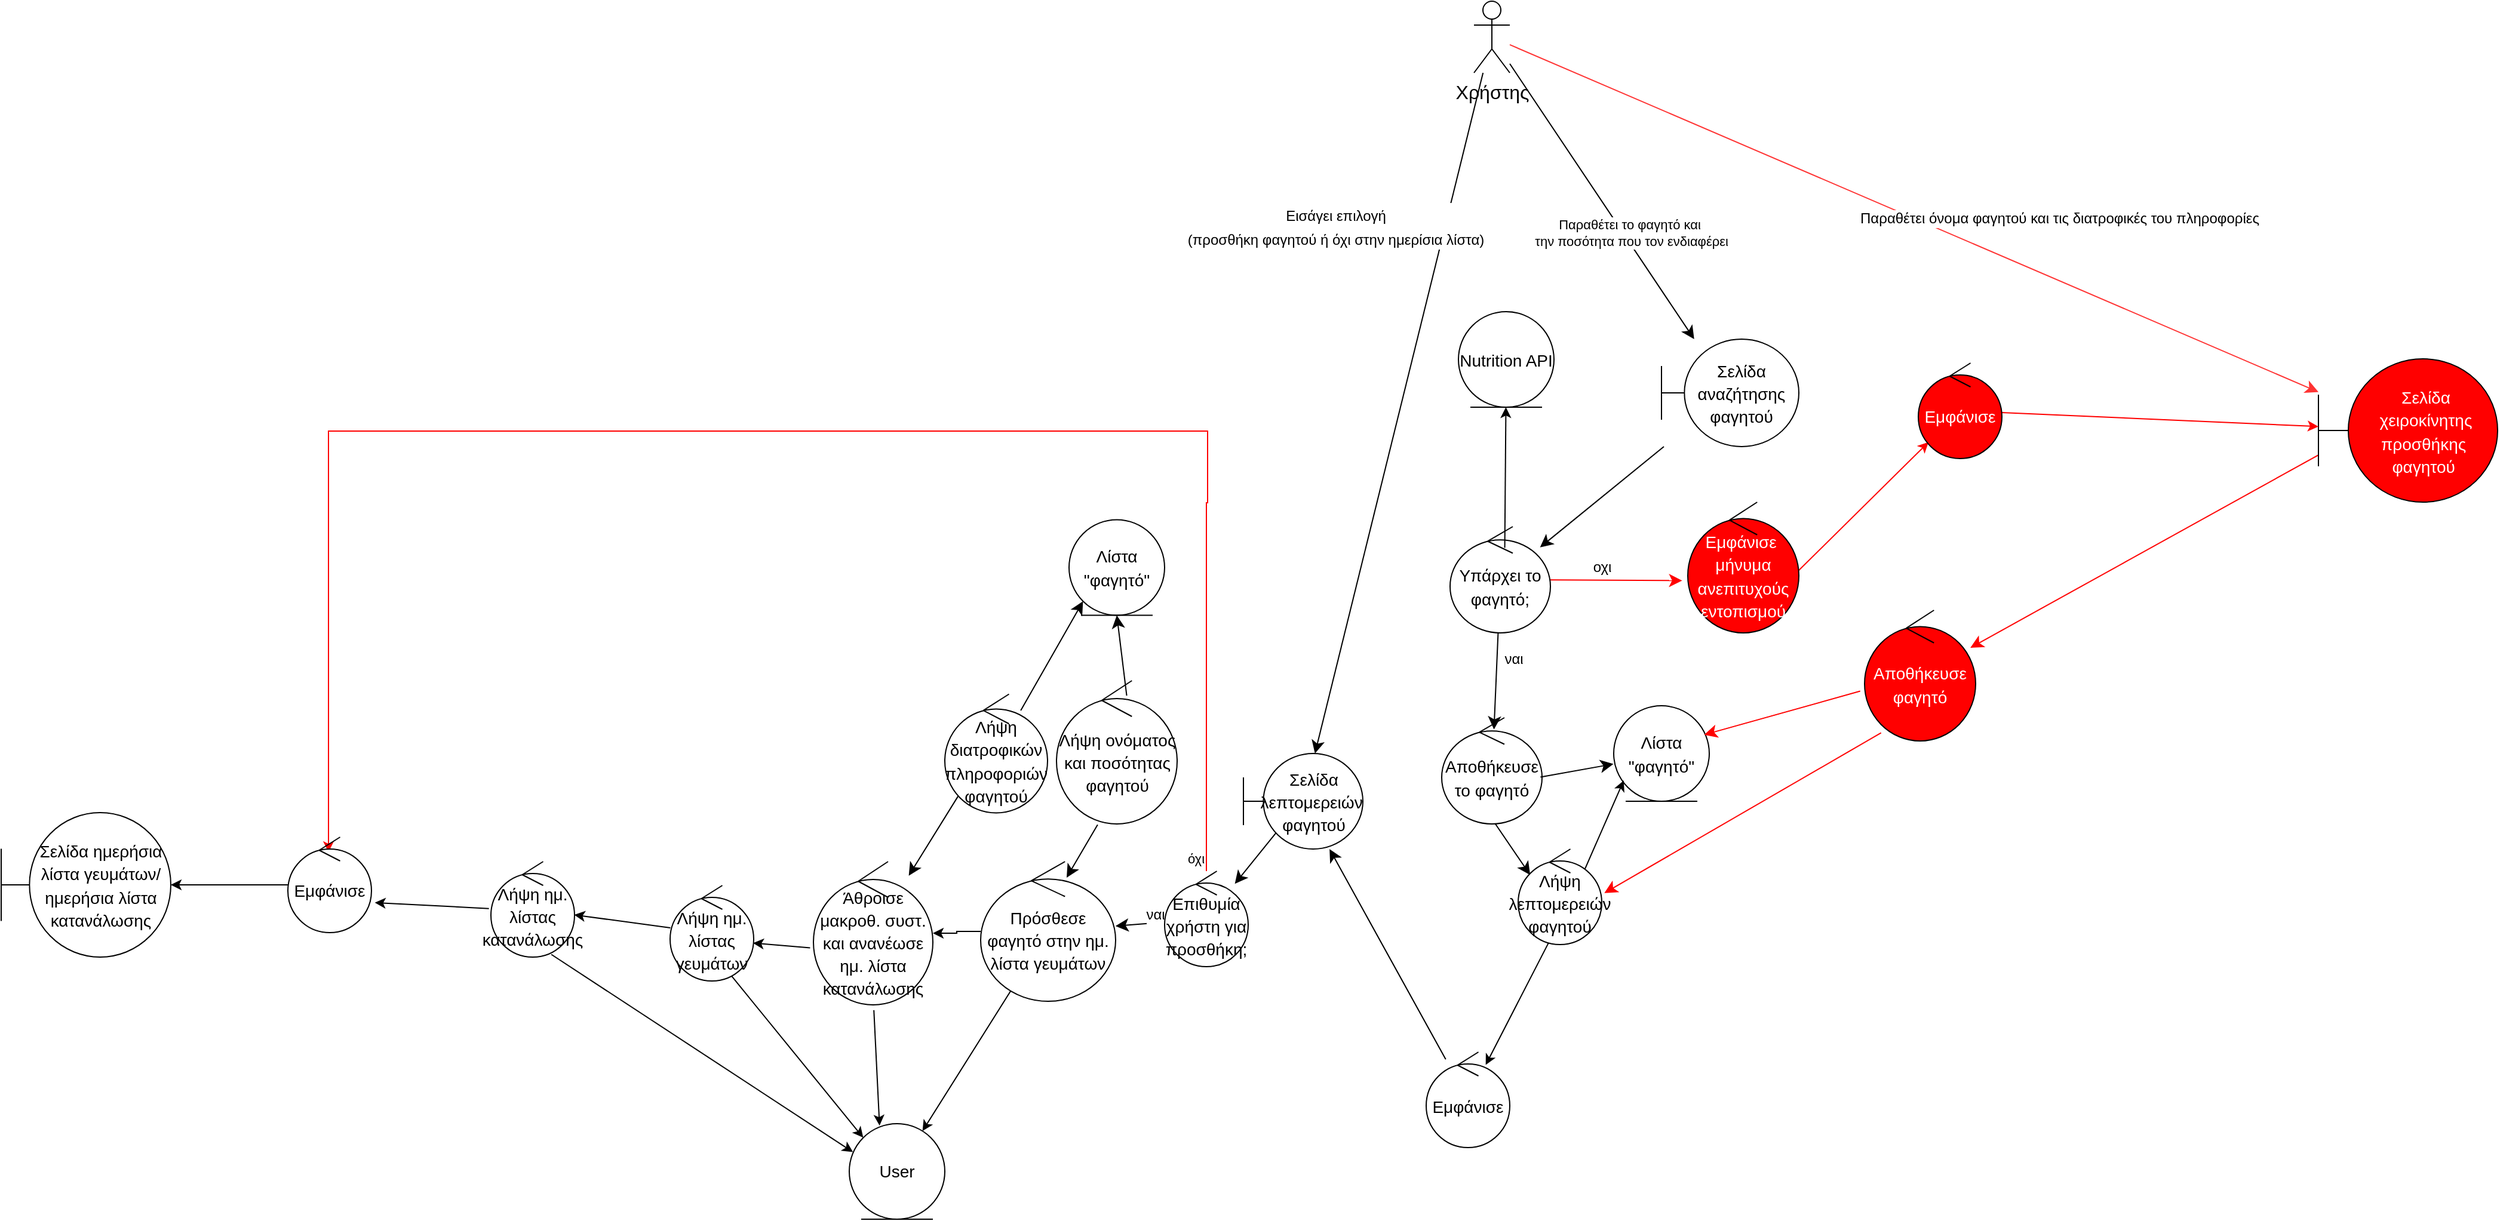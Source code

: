 <mxfile version="21.3.4" type="device">
  <diagram name="Σελίδα-1" id="WVEBd1sjFHavCeA0LY7U">
    <mxGraphModel dx="2290" dy="1230" grid="1" gridSize="10" guides="1" tooltips="1" connect="1" arrows="1" fold="1" page="1" pageScale="1" pageWidth="1169" pageHeight="1654" math="0" shadow="0">
      <root>
        <mxCell id="0" />
        <mxCell id="1" parent="0" />
        <mxCell id="YgxCESBMvR3g6pSDMQeH-12" value="" style="edgeStyle=none;curved=1;rounded=0;orthogonalLoop=1;jettySize=auto;html=1;fontSize=13;startSize=8;endSize=8;fontColor=#000000;strokeColor=#FF3333;" parent="1" source="YgxCESBMvR3g6pSDMQeH-18" target="YgxCESBMvR3g6pSDMQeH-36" edge="1">
          <mxGeometry x="0.527" y="64" relative="1" as="geometry">
            <mxPoint x="2277" y="1659" as="targetPoint" />
            <mxPoint as="offset" />
          </mxGeometry>
        </mxCell>
        <mxCell id="YgxCESBMvR3g6pSDMQeH-13" value="&lt;font style=&quot;font-size: 12px;&quot;&gt;Παραθέτει όνομα φαγητού και τις διατροφικές του πληροφορίες&lt;/font&gt;" style="edgeLabel;html=1;align=center;verticalAlign=middle;resizable=0;points=[];rotation=0;fontColor=#000000;" parent="YgxCESBMvR3g6pSDMQeH-12" vertex="1" connectable="0">
          <mxGeometry x="0.336" y="-2" relative="1" as="geometry">
            <mxPoint x="8" y="-51" as="offset" />
          </mxGeometry>
        </mxCell>
        <mxCell id="YgxCESBMvR3g6pSDMQeH-14" value="" style="edgeStyle=none;curved=1;rounded=0;orthogonalLoop=1;jettySize=auto;html=1;fontSize=12;startSize=8;endSize=8;strokeColor=#000000;fontColor=#000000;" parent="1" source="YgxCESBMvR3g6pSDMQeH-18" target="YgxCESBMvR3g6pSDMQeH-20" edge="1">
          <mxGeometry relative="1" as="geometry" />
        </mxCell>
        <mxCell id="YgxCESBMvR3g6pSDMQeH-15" value="&lt;font&gt;Παραθέτει το φαγητό και&lt;br&gt;&amp;nbsp;την ποσότητα που τον ενδιαφέρει&lt;/font&gt;" style="edgeLabel;html=1;align=center;verticalAlign=middle;resizable=0;points=[];rotation=0;fontColor=#000000;" parent="YgxCESBMvR3g6pSDMQeH-14" vertex="1" connectable="0">
          <mxGeometry x="0.381" relative="1" as="geometry">
            <mxPoint x="-7" y="-18" as="offset" />
          </mxGeometry>
        </mxCell>
        <mxCell id="YgxCESBMvR3g6pSDMQeH-16" value="" style="edgeStyle=none;curved=1;rounded=0;orthogonalLoop=1;jettySize=auto;html=1;fontSize=12;startSize=8;endSize=8;strokeColor=#000000;fontColor=#000000;" parent="1" source="YgxCESBMvR3g6pSDMQeH-18" target="YgxCESBMvR3g6pSDMQeH-27" edge="1">
          <mxGeometry relative="1" as="geometry" />
        </mxCell>
        <mxCell id="YgxCESBMvR3g6pSDMQeH-17" value="&lt;font style=&quot;font-size: 12px;&quot;&gt;Εισάγει επιλογή&lt;br&gt;(προσθήκη φαγητού ή όχι στην ημερίσια λίστα)&lt;br&gt;&lt;/font&gt;" style="edgeLabel;html=1;align=center;verticalAlign=middle;resizable=0;points=[];fontSize=16;rotation=0;fontColor=#000000;" parent="YgxCESBMvR3g6pSDMQeH-16" vertex="1" connectable="0">
          <mxGeometry x="-0.253" y="2" relative="1" as="geometry">
            <mxPoint x="-73" y="-86" as="offset" />
          </mxGeometry>
        </mxCell>
        <mxCell id="YgxCESBMvR3g6pSDMQeH-18" value="Χρήστης" style="shape=umlActor;verticalLabelPosition=bottom;verticalAlign=top;html=1;fontSize=16;fontColor=#000000;" parent="1" vertex="1">
          <mxGeometry x="1943" y="1240" width="30" height="60" as="geometry" />
        </mxCell>
        <mxCell id="YgxCESBMvR3g6pSDMQeH-19" value="" style="edgeStyle=none;curved=1;rounded=0;orthogonalLoop=1;jettySize=auto;html=1;fontSize=12;startSize=8;endSize=8;strokeColor=#000000;fontColor=#000000;" parent="1" target="YgxCESBMvR3g6pSDMQeH-23" edge="1">
          <mxGeometry relative="1" as="geometry">
            <mxPoint x="2102" y="1613" as="sourcePoint" />
          </mxGeometry>
        </mxCell>
        <mxCell id="YgxCESBMvR3g6pSDMQeH-20" value="&lt;font style=&quot;font-size: 14px;&quot;&gt;Σελίδα αναζήτησης φαγητού&lt;/font&gt;" style="shape=umlBoundary;whiteSpace=wrap;html=1;fontSize=16;strokeColor=#000000;fontColor=#000000;" parent="1" vertex="1">
          <mxGeometry x="2100" y="1523" width="115" height="90" as="geometry" />
        </mxCell>
        <mxCell id="YgxCESBMvR3g6pSDMQeH-21" value="&lt;font&gt;ναι&lt;/font&gt;" style="edgeStyle=none;curved=1;rounded=0;orthogonalLoop=1;jettySize=auto;html=1;fontSize=12;startSize=8;endSize=8;strokeColor=#000000;fontColor=#000000;entryX=0.521;entryY=0.111;entryDx=0;entryDy=0;entryPerimeter=0;" parent="1" source="YgxCESBMvR3g6pSDMQeH-23" target="YgxCESBMvR3g6pSDMQeH-52" edge="1">
          <mxGeometry x="-0.475" y="14" relative="1" as="geometry">
            <mxPoint as="offset" />
            <mxPoint x="1965" y="1840" as="targetPoint" />
          </mxGeometry>
        </mxCell>
        <mxCell id="YgxCESBMvR3g6pSDMQeH-22" value="&lt;font style=&quot;font-size: 12px;&quot;&gt;οχι&lt;/font&gt;" style="edgeStyle=none;curved=1;rounded=0;orthogonalLoop=1;jettySize=auto;html=1;fontSize=12;startSize=8;endSize=8;entryX=-0.05;entryY=0.6;entryDx=0;entryDy=0;entryPerimeter=0;fontColor=#000000;strokeColor=#FF0000;" parent="1" source="YgxCESBMvR3g6pSDMQeH-23" target="YgxCESBMvR3g6pSDMQeH-49" edge="1">
          <mxGeometry x="-0.227" y="11" relative="1" as="geometry">
            <mxPoint x="2203.49" y="1788.546" as="targetPoint" />
            <mxPoint as="offset" />
          </mxGeometry>
        </mxCell>
        <mxCell id="YgxCESBMvR3g6pSDMQeH-23" value="&lt;font style=&quot;font-size: 14px;&quot;&gt;Υπάρχει το φαγητό;&lt;/font&gt;" style="ellipse;shape=umlControl;whiteSpace=wrap;html=1;fontSize=16;strokeColor=#000000;fontColor=#000000;" parent="1" vertex="1">
          <mxGeometry x="1923" y="1680" width="84" height="89" as="geometry" />
        </mxCell>
        <mxCell id="YgxCESBMvR3g6pSDMQeH-24" value="" style="edgeStyle=none;curved=1;rounded=0;orthogonalLoop=1;jettySize=auto;html=1;fontSize=12;startSize=8;endSize=8;strokeColor=#000000;fontColor=#000000;" parent="1" source="YgxCESBMvR3g6pSDMQeH-25" target="YgxCESBMvR3g6pSDMQeH-27" edge="1">
          <mxGeometry relative="1" as="geometry" />
        </mxCell>
        <mxCell id="ItIrkoNh1iD_gIET9ybV-5" value="" style="rounded=0;orthogonalLoop=1;jettySize=auto;html=1;exitX=0.368;exitY=0.974;exitDx=0;exitDy=0;exitPerimeter=0;entryX=0.712;entryY=0.135;entryDx=0;entryDy=0;entryPerimeter=0;" parent="1" source="eO7SmV3dnEBd-jgBr2SZ-2" target="YgxCESBMvR3g6pSDMQeH-25" edge="1">
          <mxGeometry relative="1" as="geometry">
            <mxPoint x="2000" y="2030" as="targetPoint" />
          </mxGeometry>
        </mxCell>
        <mxCell id="YgxCESBMvR3g6pSDMQeH-25" value="&lt;font style=&quot;font-size: 14px;&quot;&gt;Εμφάνισε&lt;/font&gt;" style="ellipse;shape=umlControl;whiteSpace=wrap;html=1;fontSize=16;strokeColor=#000000;fontColor=#000000;" parent="1" vertex="1">
          <mxGeometry x="1903" y="2120" width="70" height="80" as="geometry" />
        </mxCell>
        <mxCell id="YgxCESBMvR3g6pSDMQeH-26" value="" style="edgeStyle=none;curved=1;rounded=0;orthogonalLoop=1;jettySize=auto;html=1;fontSize=12;startSize=8;endSize=8;strokeColor=#000000;fontColor=#000000;exitX=0.271;exitY=0.833;exitDx=0;exitDy=0;exitPerimeter=0;" parent="1" source="YgxCESBMvR3g6pSDMQeH-27" target="YgxCESBMvR3g6pSDMQeH-30" edge="1">
          <mxGeometry relative="1" as="geometry" />
        </mxCell>
        <mxCell id="YgxCESBMvR3g6pSDMQeH-27" value="&lt;font style=&quot;font-size: 14px;&quot;&gt;Σελίδα λεπτομερειών&amp;nbsp; φαγητού&lt;/font&gt;" style="shape=umlBoundary;whiteSpace=wrap;html=1;fontSize=16;strokeColor=#000000;fontColor=#000000;" parent="1" vertex="1">
          <mxGeometry x="1750" y="1870" width="100" height="80" as="geometry" />
        </mxCell>
        <mxCell id="YgxCESBMvR3g6pSDMQeH-28" value="&lt;font&gt;ναι&lt;/font&gt;" style="edgeStyle=none;curved=1;rounded=0;orthogonalLoop=1;jettySize=auto;html=1;fontSize=12;startSize=8;endSize=8;strokeColor=#000000;fontColor=#000000;" parent="1" source="YgxCESBMvR3g6pSDMQeH-30" target="YgxCESBMvR3g6pSDMQeH-33" edge="1">
          <mxGeometry x="-0.606" y="-7" relative="1" as="geometry">
            <mxPoint as="offset" />
          </mxGeometry>
        </mxCell>
        <mxCell id="YgxCESBMvR3g6pSDMQeH-29" value="όχι" style="edgeStyle=orthogonalEdgeStyle;rounded=0;orthogonalLoop=1;jettySize=auto;html=1;strokeColor=#FF0000;entryX=0.486;entryY=0.157;entryDx=0;entryDy=0;entryPerimeter=0;" parent="1" source="YgxCESBMvR3g6pSDMQeH-30" target="YgxCESBMvR3g6pSDMQeH-40" edge="1">
          <mxGeometry x="-0.985" y="9" relative="1" as="geometry">
            <Array as="points">
              <mxPoint x="1719" y="1660" />
              <mxPoint x="1720" y="1660" />
              <mxPoint x="1720" y="1600" />
              <mxPoint x="984" y="1600" />
            </Array>
            <mxPoint as="offset" />
          </mxGeometry>
        </mxCell>
        <mxCell id="YgxCESBMvR3g6pSDMQeH-30" value="&lt;span style=&quot;font-size: 14px;&quot;&gt;Επιθυμία χρήστη για προσθήκη;&lt;/span&gt;" style="ellipse;shape=umlControl;whiteSpace=wrap;html=1;fontSize=16;strokeColor=#000000;fontColor=#000000;" parent="1" vertex="1">
          <mxGeometry x="1684" y="1968.5" width="70" height="80" as="geometry" />
        </mxCell>
        <mxCell id="YgxCESBMvR3g6pSDMQeH-31" value="" style="rounded=0;orthogonalLoop=1;jettySize=auto;html=1;" parent="1" source="YgxCESBMvR3g6pSDMQeH-33" target="YgxCESBMvR3g6pSDMQeH-48" edge="1">
          <mxGeometry relative="1" as="geometry" />
        </mxCell>
        <mxCell id="YgxCESBMvR3g6pSDMQeH-32" value="" style="edgeStyle=orthogonalEdgeStyle;rounded=0;orthogonalLoop=1;jettySize=auto;html=1;" parent="1" source="YgxCESBMvR3g6pSDMQeH-33" target="YgxCESBMvR3g6pSDMQeH-47" edge="1">
          <mxGeometry relative="1" as="geometry" />
        </mxCell>
        <mxCell id="YgxCESBMvR3g6pSDMQeH-33" value="&lt;font style=&quot;font-size: 14px;&quot;&gt;Πρόσθεσε φαγητό στην ημ. λίστα γευμάτων&lt;/font&gt;" style="ellipse;shape=umlControl;whiteSpace=wrap;html=1;fontSize=16;strokeColor=#000000;fontColor=#000000;" parent="1" vertex="1">
          <mxGeometry x="1530" y="1960.5" width="113" height="117" as="geometry" />
        </mxCell>
        <mxCell id="YgxCESBMvR3g6pSDMQeH-34" value="&lt;font style=&quot;font-size: 14px;&quot;&gt;Σελίδα ημερήσια λίστα γευμάτων/ ημερήσια λίστα κατανάλωσης&lt;/font&gt;" style="shape=umlBoundary;whiteSpace=wrap;html=1;fontSize=16;strokeColor=#000000;fontColor=#000000;" parent="1" vertex="1">
          <mxGeometry x="710" y="1919.5" width="142" height="121" as="geometry" />
        </mxCell>
        <mxCell id="YgxCESBMvR3g6pSDMQeH-35" value="" style="edgeStyle=none;curved=1;rounded=0;orthogonalLoop=1;jettySize=auto;html=1;fontSize=12;startSize=8;endSize=8;fontColor=#000000;strokeColor=#FF0000;exitX=0;exitY=0.671;exitDx=0;exitDy=0;exitPerimeter=0;" parent="1" source="YgxCESBMvR3g6pSDMQeH-36" target="YgxCESBMvR3g6pSDMQeH-59" edge="1">
          <mxGeometry relative="1" as="geometry">
            <mxPoint x="2460" y="1750" as="targetPoint" />
          </mxGeometry>
        </mxCell>
        <mxCell id="YgxCESBMvR3g6pSDMQeH-36" value="&lt;font style=&quot;font-size: 14px;&quot;&gt;Σελίδα χειροκίνητης προσθήκης&amp;nbsp; φαγητού&amp;nbsp;&lt;/font&gt;" style="shape=umlBoundary;fontSize=16;html=1;whiteSpace=wrap;horizontal=1;labelBackgroundColor=none;labelBorderColor=none;spacingTop=0;spacing=0;spacingRight=0;spacingLeft=5;fontColor=#FFFFFF;fillColor=#FF0000;strokeColor=#000000;" parent="1" vertex="1">
          <mxGeometry x="2650" y="1539.5" width="150" height="120" as="geometry" />
        </mxCell>
        <mxCell id="YgxCESBMvR3g6pSDMQeH-37" value="" style="rounded=0;orthogonalLoop=1;jettySize=auto;html=1;strokeColor=#000000;fontColor=#000000;" parent="1" source="YgxCESBMvR3g6pSDMQeH-40" target="YgxCESBMvR3g6pSDMQeH-34" edge="1">
          <mxGeometry relative="1" as="geometry" />
        </mxCell>
        <mxCell id="YgxCESBMvR3g6pSDMQeH-38" value="" style="rounded=0;orthogonalLoop=1;jettySize=auto;html=1;entryX=1.04;entryY=0.686;entryDx=0;entryDy=0;entryPerimeter=0;exitX=-0.024;exitY=0.492;exitDx=0;exitDy=0;exitPerimeter=0;" parent="1" source="eO7SmV3dnEBd-jgBr2SZ-8" target="YgxCESBMvR3g6pSDMQeH-40" edge="1">
          <mxGeometry relative="1" as="geometry">
            <mxPoint x="1270" y="2160" as="sourcePoint" />
            <mxPoint x="1410" y="2130" as="targetPoint" />
          </mxGeometry>
        </mxCell>
        <mxCell id="YgxCESBMvR3g6pSDMQeH-39" value="" style="rounded=0;orthogonalLoop=1;jettySize=auto;html=1;" parent="1" source="eO7SmV3dnEBd-jgBr2SZ-5" target="eO7SmV3dnEBd-jgBr2SZ-8" edge="1">
          <mxGeometry relative="1" as="geometry">
            <mxPoint x="1400" y="1960" as="sourcePoint" />
            <mxPoint x="1360" y="1920" as="targetPoint" />
          </mxGeometry>
        </mxCell>
        <mxCell id="YgxCESBMvR3g6pSDMQeH-40" value="&lt;font style=&quot;font-size: 14px;&quot;&gt;Εμφάνισε&lt;/font&gt;" style="ellipse;shape=umlControl;whiteSpace=wrap;html=1;strokeColor=#000000;fontColor=#000000;" parent="1" vertex="1">
          <mxGeometry x="950" y="1940" width="70" height="80" as="geometry" />
        </mxCell>
        <mxCell id="YgxCESBMvR3g6pSDMQeH-41" value="" style="rounded=0;orthogonalLoop=1;jettySize=auto;html=1;fontColor=#000000;strokeColor=#FF0000;exitX=0.979;exitY=0.539;exitDx=0;exitDy=0;exitPerimeter=0;" parent="1" source="YgxCESBMvR3g6pSDMQeH-49" target="YgxCESBMvR3g6pSDMQeH-43" edge="1">
          <mxGeometry relative="1" as="geometry">
            <mxPoint x="2357.7" y="1677.46" as="sourcePoint" />
          </mxGeometry>
        </mxCell>
        <mxCell id="YgxCESBMvR3g6pSDMQeH-42" value="" style="edgeStyle=none;rounded=0;orthogonalLoop=1;jettySize=auto;html=1;fontColor=#000000;strokeColor=#FF0000;" parent="1" source="YgxCESBMvR3g6pSDMQeH-43" target="YgxCESBMvR3g6pSDMQeH-36" edge="1">
          <mxGeometry relative="1" as="geometry" />
        </mxCell>
        <mxCell id="YgxCESBMvR3g6pSDMQeH-43" value="&lt;font style=&quot;font-size: 14px;&quot;&gt;Εμφάνισε&lt;/font&gt;" style="ellipse;shape=umlControl;whiteSpace=wrap;html=1;fontColor=#FFFFFF;fillColor=#FF0000;" parent="1" vertex="1">
          <mxGeometry x="2315" y="1543" width="70" height="80" as="geometry" />
        </mxCell>
        <mxCell id="YgxCESBMvR3g6pSDMQeH-47" value="&lt;font style=&quot;font-size: 14px;&quot;&gt;Άθροισε μακροθ. συστ. και ανανέωσε ημ. λίστα κατανάλωσης&lt;br&gt;&lt;/font&gt;" style="ellipse;shape=umlControl;whiteSpace=wrap;html=1;fontSize=16;strokeColor=#000000;fontColor=#000000;" parent="1" vertex="1">
          <mxGeometry x="1390" y="1960.5" width="100" height="120" as="geometry" />
        </mxCell>
        <mxCell id="YgxCESBMvR3g6pSDMQeH-48" value="&lt;font style=&quot;font-size: 14px;&quot;&gt;User&lt;/font&gt;" style="ellipse;shape=umlEntity;whiteSpace=wrap;html=1;fontColor=#000000;strokeColor=#000000;" parent="1" vertex="1">
          <mxGeometry x="1420" y="2180" width="80" height="80" as="geometry" />
        </mxCell>
        <mxCell id="YgxCESBMvR3g6pSDMQeH-49" value="&lt;font style=&quot;font-size: 14px;&quot;&gt;Εμφάνισε&amp;nbsp;&lt;br&gt;μήνυμα ανεπιτυχούς εντοπισμού&lt;br&gt;&lt;/font&gt;" style="ellipse;shape=umlControl;whiteSpace=wrap;html=1;fontSize=16;fontColor=#FFFFFF;fillColor=#FF0000;strokeColor=#000000;" parent="1" vertex="1">
          <mxGeometry x="2122" y="1659.5" width="93" height="109.5" as="geometry" />
        </mxCell>
        <mxCell id="YgxCESBMvR3g6pSDMQeH-50" value="&lt;span style=&quot;font-size: 14px;&quot;&gt;Nutrition API&lt;/span&gt;" style="ellipse;shape=umlEntity;whiteSpace=wrap;html=1;fontSize=16;strokeColor=#000000;fontColor=#000000;" parent="1" vertex="1">
          <mxGeometry x="1930" y="1500" width="80" height="80" as="geometry" />
        </mxCell>
        <mxCell id="YgxCESBMvR3g6pSDMQeH-51" value="" style="rounded=0;orthogonalLoop=1;jettySize=auto;html=1;exitX=0.545;exitY=0.199;exitDx=0;exitDy=0;exitPerimeter=0;" parent="1" source="YgxCESBMvR3g6pSDMQeH-23" target="YgxCESBMvR3g6pSDMQeH-50" edge="1">
          <mxGeometry relative="1" as="geometry">
            <mxPoint x="1916.007" y="1513.177" as="sourcePoint" />
          </mxGeometry>
        </mxCell>
        <mxCell id="YgxCESBMvR3g6pSDMQeH-52" value="&lt;span style=&quot;font-size: 14px;&quot;&gt;Αποθήκευσε το φαγητό&lt;/span&gt;" style="ellipse;shape=umlControl;whiteSpace=wrap;html=1;fontSize=16;strokeColor=#000000;fontColor=#000000;" parent="1" vertex="1">
          <mxGeometry x="1916" y="1840" width="84" height="89" as="geometry" />
        </mxCell>
        <mxCell id="YgxCESBMvR3g6pSDMQeH-53" value="&lt;span style=&quot;font-size: 14px;&quot;&gt;Λίστα &quot;φαγητό&quot;&lt;/span&gt;" style="ellipse;shape=umlEntity;whiteSpace=wrap;html=1;fontSize=16;strokeColor=#000000;fontColor=#000000;" parent="1" vertex="1">
          <mxGeometry x="2060" y="1830" width="80" height="80" as="geometry" />
        </mxCell>
        <mxCell id="YgxCESBMvR3g6pSDMQeH-54" value="" style="edgeStyle=none;curved=1;rounded=0;orthogonalLoop=1;jettySize=auto;html=1;fontSize=12;startSize=8;endSize=8;strokeColor=#000000;fontColor=#000000;exitX=0.984;exitY=0.559;exitDx=0;exitDy=0;exitPerimeter=0;entryX=-0.003;entryY=0.61;entryDx=0;entryDy=0;entryPerimeter=0;" parent="1" source="YgxCESBMvR3g6pSDMQeH-52" target="YgxCESBMvR3g6pSDMQeH-53" edge="1">
          <mxGeometry relative="1" as="geometry">
            <mxPoint x="1938" y="2012" as="sourcePoint" />
            <mxPoint x="1860" y="1956" as="targetPoint" />
          </mxGeometry>
        </mxCell>
        <mxCell id="YgxCESBMvR3g6pSDMQeH-55" value="" style="edgeStyle=none;curved=1;rounded=0;orthogonalLoop=1;jettySize=auto;html=1;fontSize=12;startSize=8;endSize=8;strokeColor=#000000;fontColor=#000000;exitX=0.532;exitY=0.996;exitDx=0;exitDy=0;exitPerimeter=0;entryX=0.144;entryY=0.272;entryDx=0;entryDy=0;entryPerimeter=0;" parent="1" source="YgxCESBMvR3g6pSDMQeH-52" target="eO7SmV3dnEBd-jgBr2SZ-2" edge="1">
          <mxGeometry relative="1" as="geometry">
            <mxPoint x="1948" y="2022" as="sourcePoint" />
            <mxPoint x="1870" y="1966" as="targetPoint" />
          </mxGeometry>
        </mxCell>
        <mxCell id="YgxCESBMvR3g6pSDMQeH-56" value="&lt;span style=&quot;font-size: 14px;&quot;&gt;Λίστα &quot;φαγητό&quot;&lt;/span&gt;" style="ellipse;shape=umlEntity;whiteSpace=wrap;html=1;fontSize=16;strokeColor=#000000;fontColor=#000000;" parent="1" vertex="1">
          <mxGeometry x="1604" y="1674.25" width="80" height="80" as="geometry" />
        </mxCell>
        <mxCell id="YgxCESBMvR3g6pSDMQeH-57" value="" style="edgeStyle=none;curved=1;rounded=0;orthogonalLoop=1;jettySize=auto;html=1;fontSize=12;startSize=8;endSize=8;strokeColor=#000000;fontColor=#000000;entryX=0.637;entryY=0.115;entryDx=0;entryDy=0;entryPerimeter=0;exitX=0.341;exitY=1.005;exitDx=0;exitDy=0;exitPerimeter=0;" parent="1" source="eO7SmV3dnEBd-jgBr2SZ-10" target="YgxCESBMvR3g6pSDMQeH-33" edge="1">
          <mxGeometry relative="1" as="geometry">
            <mxPoint x="1670" y="1930" as="sourcePoint" />
            <mxPoint x="1620" y="1900" as="targetPoint" />
          </mxGeometry>
        </mxCell>
        <mxCell id="YgxCESBMvR3g6pSDMQeH-58" value="" style="edgeStyle=none;curved=1;rounded=0;orthogonalLoop=1;jettySize=auto;html=1;fontSize=12;startSize=8;endSize=8;strokeColor=#000000;fontColor=#000000;exitX=0.136;exitY=0.85;exitDx=0;exitDy=0;exitPerimeter=0;" parent="1" source="eO7SmV3dnEBd-jgBr2SZ-12" target="YgxCESBMvR3g6pSDMQeH-47" edge="1">
          <mxGeometry relative="1" as="geometry">
            <mxPoint x="1582" y="2130" as="sourcePoint" />
            <mxPoint x="1530" y="1880" as="targetPoint" />
          </mxGeometry>
        </mxCell>
        <mxCell id="YgxCESBMvR3g6pSDMQeH-59" value="&lt;font style=&quot;font-size: 14px;&quot;&gt;Αποθήκευσε φαγητό&lt;br&gt;&lt;/font&gt;" style="ellipse;shape=umlControl;whiteSpace=wrap;html=1;fontSize=16;fontColor=#FFFFFF;fillColor=#FF0000;strokeColor=#000000;" parent="1" vertex="1">
          <mxGeometry x="2270" y="1750" width="93" height="109.5" as="geometry" />
        </mxCell>
        <mxCell id="YgxCESBMvR3g6pSDMQeH-60" value="" style="edgeStyle=none;curved=1;rounded=0;orthogonalLoop=1;jettySize=auto;html=1;fontSize=12;startSize=8;endSize=8;fontColor=#000000;strokeColor=#FF0000;exitX=-0.039;exitY=0.619;exitDx=0;exitDy=0;exitPerimeter=0;entryX=0.947;entryY=0.304;entryDx=0;entryDy=0;entryPerimeter=0;" parent="1" source="YgxCESBMvR3g6pSDMQeH-59" target="YgxCESBMvR3g6pSDMQeH-53" edge="1">
          <mxGeometry relative="1" as="geometry">
            <mxPoint x="2200" y="2020.5" as="targetPoint" />
            <mxPoint x="2491" y="1859.5" as="sourcePoint" />
          </mxGeometry>
        </mxCell>
        <mxCell id="YgxCESBMvR3g6pSDMQeH-61" value="" style="edgeStyle=none;curved=1;rounded=0;orthogonalLoop=1;jettySize=auto;html=1;fontSize=12;startSize=8;endSize=8;fontColor=#000000;strokeColor=#FF0000;exitX=0.149;exitY=0.938;exitDx=0;exitDy=0;exitPerimeter=0;entryX=1.031;entryY=0.461;entryDx=0;entryDy=0;entryPerimeter=0;" parent="1" source="YgxCESBMvR3g6pSDMQeH-59" target="eO7SmV3dnEBd-jgBr2SZ-2" edge="1">
          <mxGeometry relative="1" as="geometry">
            <mxPoint x="2156" y="1864" as="targetPoint" />
            <mxPoint x="2290" y="1860" as="sourcePoint" />
          </mxGeometry>
        </mxCell>
        <mxCell id="eO7SmV3dnEBd-jgBr2SZ-2" value="&lt;font style=&quot;font-size: 14px;&quot;&gt;Λήψη λεπτομερειών φαγητού&lt;br&gt;&lt;/font&gt;" style="ellipse;shape=umlControl;whiteSpace=wrap;html=1;fontSize=16;strokeColor=#000000;fontColor=#000000;" parent="1" vertex="1">
          <mxGeometry x="1980" y="1950" width="70" height="80" as="geometry" />
        </mxCell>
        <mxCell id="eO7SmV3dnEBd-jgBr2SZ-3" value="" style="rounded=0;orthogonalLoop=1;jettySize=auto;html=1;exitX=0.799;exitY=0.208;exitDx=0;exitDy=0;exitPerimeter=0;entryX=0.105;entryY=0.783;entryDx=0;entryDy=0;entryPerimeter=0;" parent="1" source="eO7SmV3dnEBd-jgBr2SZ-2" target="YgxCESBMvR3g6pSDMQeH-53" edge="1">
          <mxGeometry relative="1" as="geometry">
            <mxPoint x="2036" y="2028" as="sourcePoint" />
            <mxPoint x="1963" y="2141" as="targetPoint" />
          </mxGeometry>
        </mxCell>
        <mxCell id="eO7SmV3dnEBd-jgBr2SZ-5" value="&lt;font style=&quot;font-size: 14px;&quot;&gt;Λήψη ημ. λίστας γευμάτων&lt;br&gt;&lt;/font&gt;" style="ellipse;shape=umlControl;whiteSpace=wrap;html=1;fontSize=16;strokeColor=#000000;fontColor=#000000;" parent="1" vertex="1">
          <mxGeometry x="1270" y="1980.5" width="70" height="80" as="geometry" />
        </mxCell>
        <mxCell id="eO7SmV3dnEBd-jgBr2SZ-6" value="" style="rounded=0;orthogonalLoop=1;jettySize=auto;html=1;entryX=0;entryY=0;entryDx=0;entryDy=0;exitX=0.74;exitY=0.953;exitDx=0;exitDy=0;exitPerimeter=0;" parent="1" source="eO7SmV3dnEBd-jgBr2SZ-5" target="YgxCESBMvR3g6pSDMQeH-48" edge="1">
          <mxGeometry relative="1" as="geometry">
            <mxPoint x="1430" y="2170" as="sourcePoint" />
            <mxPoint x="1352" y="2067" as="targetPoint" />
          </mxGeometry>
        </mxCell>
        <mxCell id="eO7SmV3dnEBd-jgBr2SZ-8" value="&lt;font style=&quot;font-size: 14px;&quot;&gt;Λήψη ημ. λίστας κατανάλωσης&lt;br&gt;&lt;/font&gt;" style="ellipse;shape=umlControl;whiteSpace=wrap;html=1;fontSize=16;strokeColor=#000000;fontColor=#000000;" parent="1" vertex="1">
          <mxGeometry x="1120" y="1960.5" width="70" height="80" as="geometry" />
        </mxCell>
        <mxCell id="eO7SmV3dnEBd-jgBr2SZ-9" value="" style="rounded=0;orthogonalLoop=1;jettySize=auto;html=1;exitX=0.722;exitY=0.972;exitDx=0;exitDy=0;exitPerimeter=0;entryX=0.039;entryY=0.297;entryDx=0;entryDy=0;entryPerimeter=0;" parent="1" source="eO7SmV3dnEBd-jgBr2SZ-8" target="YgxCESBMvR3g6pSDMQeH-48" edge="1">
          <mxGeometry relative="1" as="geometry">
            <mxPoint x="1386" y="1911" as="sourcePoint" />
            <mxPoint x="1350" y="2360" as="targetPoint" />
          </mxGeometry>
        </mxCell>
        <mxCell id="eO7SmV3dnEBd-jgBr2SZ-10" value="&lt;font style=&quot;font-size: 14px;&quot;&gt;Λήψη ονόματος και ποσότητας φαγητού&lt;br&gt;&lt;/font&gt;" style="ellipse;shape=umlControl;whiteSpace=wrap;html=1;fontSize=16;strokeColor=#000000;fontColor=#000000;" parent="1" vertex="1">
          <mxGeometry x="1593.5" y="1809" width="101" height="120" as="geometry" />
        </mxCell>
        <mxCell id="eO7SmV3dnEBd-jgBr2SZ-11" value="" style="edgeStyle=none;curved=1;rounded=0;orthogonalLoop=1;jettySize=auto;html=1;fontSize=12;startSize=8;endSize=8;strokeColor=#000000;fontColor=#000000;exitX=0.582;exitY=0.105;exitDx=0;exitDy=0;exitPerimeter=0;entryX=0.5;entryY=1;entryDx=0;entryDy=0;" parent="1" source="eO7SmV3dnEBd-jgBr2SZ-10" target="YgxCESBMvR3g6pSDMQeH-56" edge="1">
          <mxGeometry relative="1" as="geometry">
            <mxPoint x="1601" y="1995" as="sourcePoint" />
            <mxPoint x="1628" y="1914" as="targetPoint" />
          </mxGeometry>
        </mxCell>
        <mxCell id="eO7SmV3dnEBd-jgBr2SZ-12" value="&lt;font style=&quot;font-size: 14px;&quot;&gt;Λήψη διατροφικών πληροφοριών φαγητού&lt;br&gt;&lt;/font&gt;" style="ellipse;shape=umlControl;whiteSpace=wrap;html=1;fontSize=16;strokeColor=#000000;fontColor=#000000;" parent="1" vertex="1">
          <mxGeometry x="1500" y="1820.25" width="86" height="99.5" as="geometry" />
        </mxCell>
        <mxCell id="eO7SmV3dnEBd-jgBr2SZ-13" value="" style="edgeStyle=none;curved=1;rounded=0;orthogonalLoop=1;jettySize=auto;html=1;fontSize=12;startSize=8;endSize=8;strokeColor=#000000;fontColor=#000000;exitX=0.739;exitY=0.138;exitDx=0;exitDy=0;exitPerimeter=0;entryX=0;entryY=1;entryDx=0;entryDy=0;" parent="1" source="eO7SmV3dnEBd-jgBr2SZ-12" target="YgxCESBMvR3g6pSDMQeH-56" edge="1">
          <mxGeometry relative="1" as="geometry">
            <mxPoint x="1522" y="1915" as="sourcePoint" />
            <mxPoint x="1445" y="2002" as="targetPoint" />
          </mxGeometry>
        </mxCell>
        <mxCell id="UoLD6eKdaacR0ySF1BCa-3" value="" style="rounded=0;orthogonalLoop=1;jettySize=auto;html=1;exitX=-0.028;exitY=0.602;exitDx=0;exitDy=0;exitPerimeter=0;entryX=0.992;entryY=0.603;entryDx=0;entryDy=0;entryPerimeter=0;" edge="1" parent="1" source="YgxCESBMvR3g6pSDMQeH-47" target="eO7SmV3dnEBd-jgBr2SZ-5">
          <mxGeometry relative="1" as="geometry">
            <mxPoint x="1582" y="2086" as="sourcePoint" />
            <mxPoint x="1533" y="2281" as="targetPoint" />
          </mxGeometry>
        </mxCell>
        <mxCell id="UoLD6eKdaacR0ySF1BCa-4" value="" style="rounded=0;orthogonalLoop=1;jettySize=auto;html=1;exitX=0.506;exitY=1.037;exitDx=0;exitDy=0;exitPerimeter=0;entryX=0.317;entryY=0.02;entryDx=0;entryDy=0;entryPerimeter=0;" edge="1" parent="1" source="YgxCESBMvR3g6pSDMQeH-47" target="YgxCESBMvR3g6pSDMQeH-48">
          <mxGeometry relative="1" as="geometry">
            <mxPoint x="1582" y="2086" as="sourcePoint" />
            <mxPoint x="1533" y="2281" as="targetPoint" />
          </mxGeometry>
        </mxCell>
      </root>
    </mxGraphModel>
  </diagram>
</mxfile>

